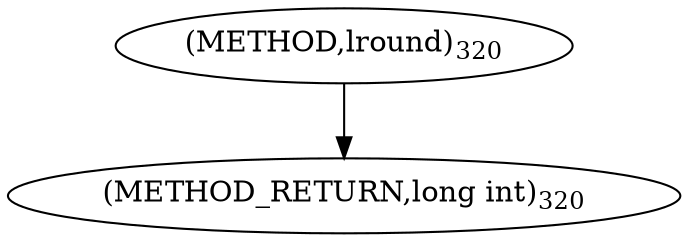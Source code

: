 digraph "lround" {  
"6417" [label = <(METHOD,lround)<SUB>320</SUB>> ]
"6419" [label = <(METHOD_RETURN,long int)<SUB>320</SUB>> ]
  "6417" -> "6419" 
}
